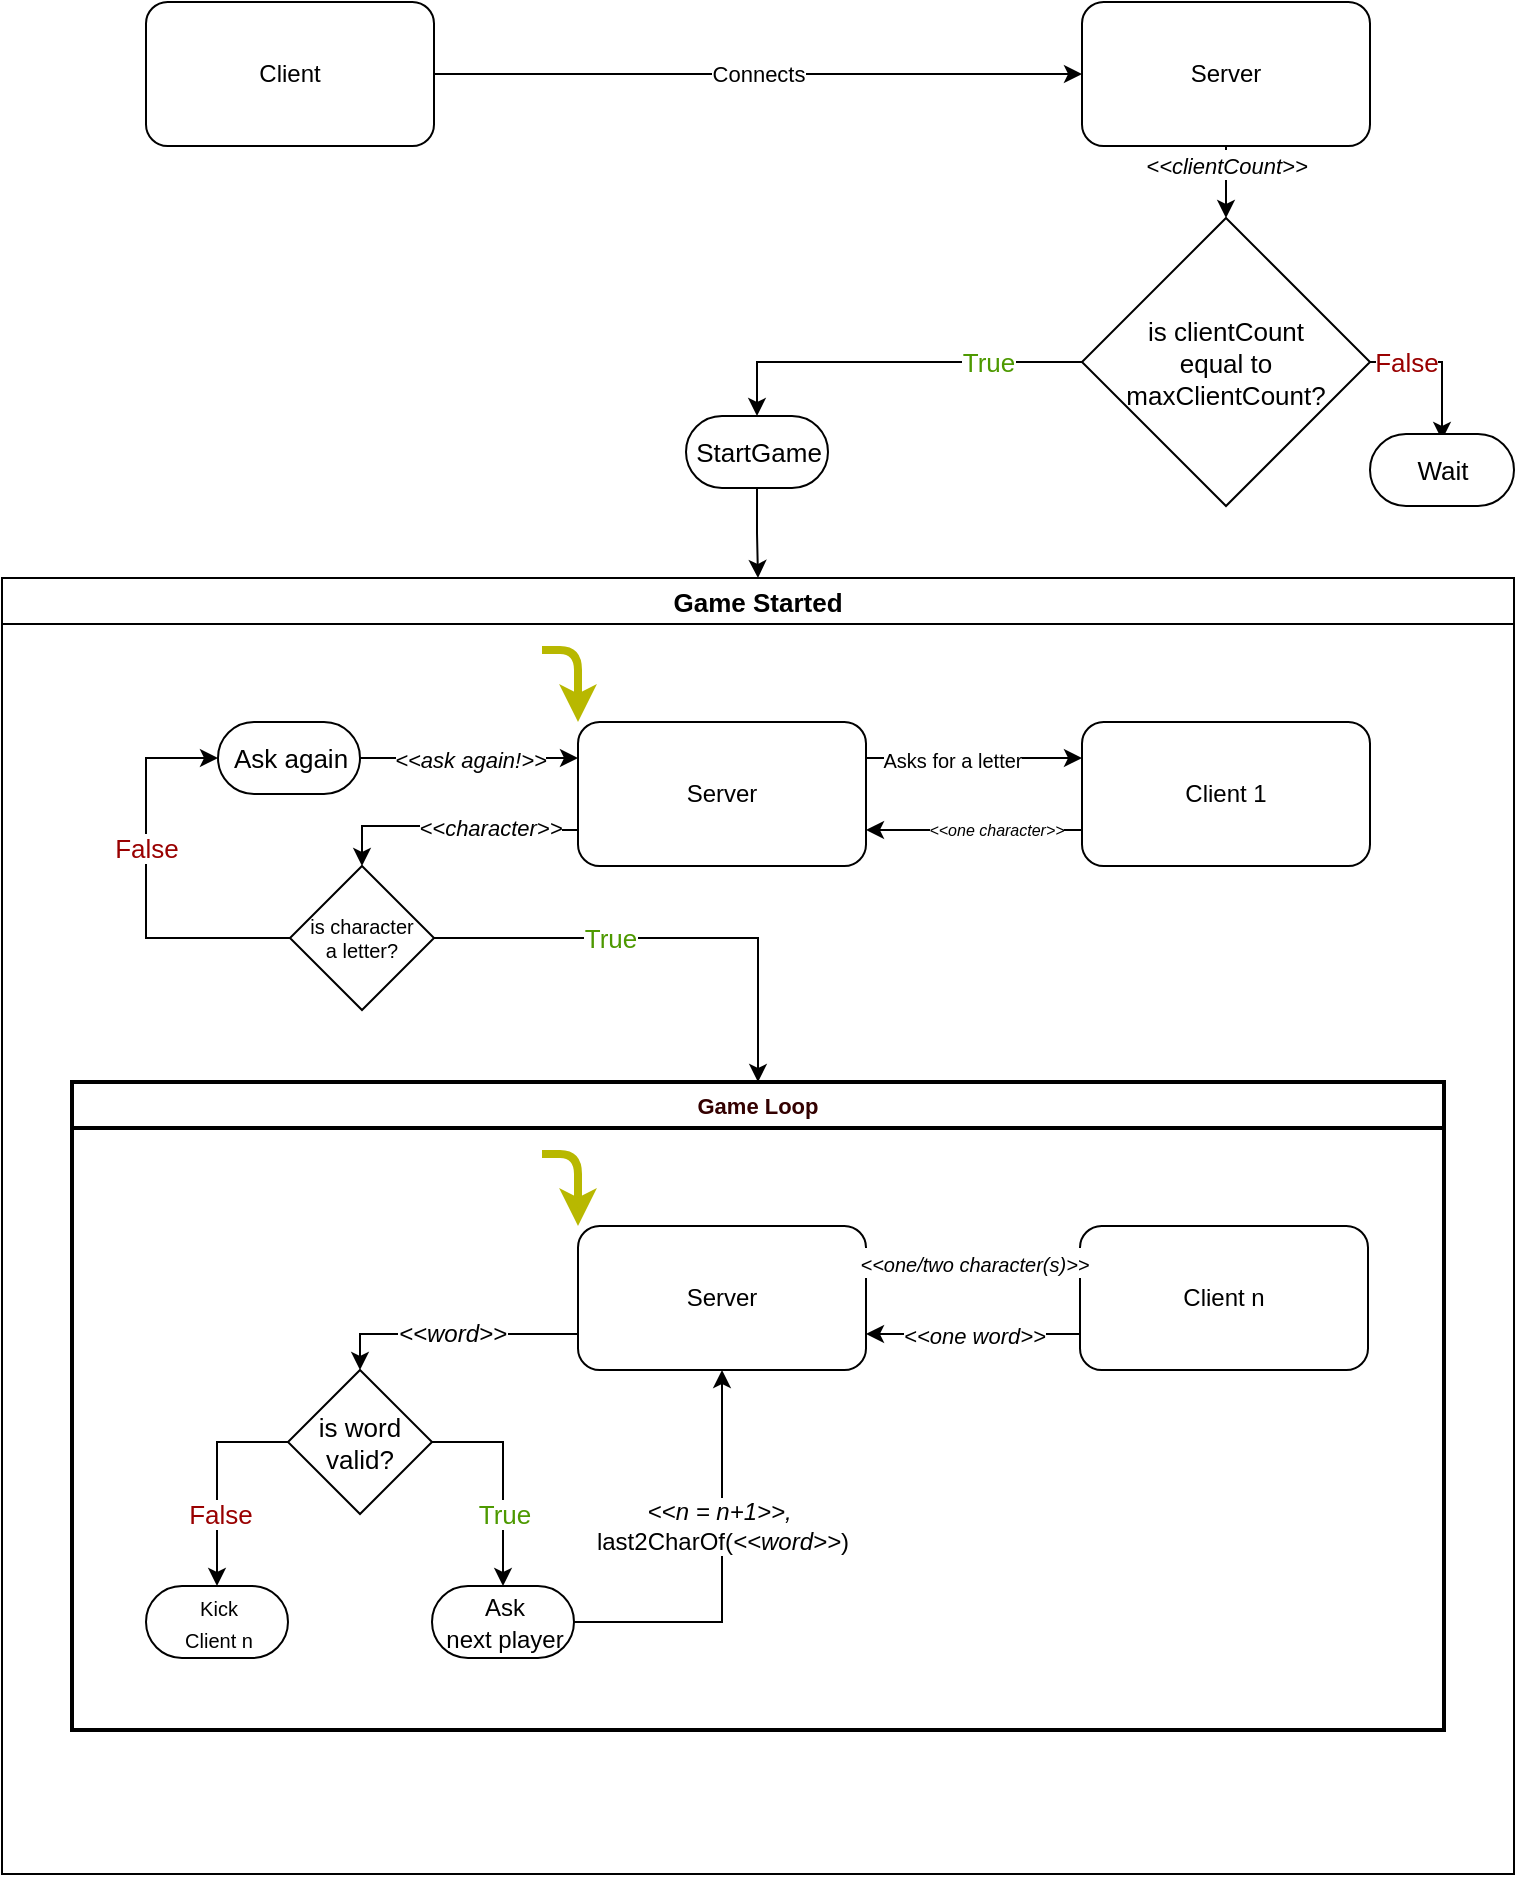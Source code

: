 <mxfile version="20.6.2" type="device"><diagram id="C5RBs43oDa-KdzZeNtuy" name="Page-1"><mxGraphModel dx="1406" dy="836" grid="1" gridSize="9" guides="1" tooltips="1" connect="1" arrows="1" fold="1" page="1" pageScale="1" pageWidth="827" pageHeight="1169" math="0" shadow="0"><root><mxCell id="WIyWlLk6GJQsqaUBKTNV-0"/><mxCell id="WIyWlLk6GJQsqaUBKTNV-1" parent="WIyWlLk6GJQsqaUBKTNV-0"/><mxCell id="1FkDiFCDUcQqPaWp4iG1-11" value="&lt;i&gt;&lt;font style=&quot;font-size: 11px;&quot;&gt;&amp;lt;&amp;lt;clientCount&amp;gt;&amp;gt;&lt;/font&gt;&lt;/i&gt;" style="edgeStyle=orthogonalEdgeStyle;rounded=0;orthogonalLoop=1;jettySize=auto;html=1;exitX=0.5;exitY=1;exitDx=0;exitDy=0;entryX=0.5;entryY=0;entryDx=0;entryDy=0;fontSize=13;" parent="WIyWlLk6GJQsqaUBKTNV-1" source="1FkDiFCDUcQqPaWp4iG1-0" target="1FkDiFCDUcQqPaWp4iG1-10" edge="1"><mxGeometry x="-0.5" relative="1" as="geometry"><mxPoint as="offset"/></mxGeometry></mxCell><mxCell id="1FkDiFCDUcQqPaWp4iG1-0" value="Server" style="rounded=1;whiteSpace=wrap;html=1;" parent="WIyWlLk6GJQsqaUBKTNV-1" vertex="1"><mxGeometry x="576" y="36" width="144" height="72" as="geometry"/></mxCell><mxCell id="1FkDiFCDUcQqPaWp4iG1-5" value="Connects" style="edgeStyle=orthogonalEdgeStyle;rounded=0;orthogonalLoop=1;jettySize=auto;html=1;exitX=1;exitY=0.5;exitDx=0;exitDy=0;entryX=0;entryY=0.5;entryDx=0;entryDy=0;" parent="WIyWlLk6GJQsqaUBKTNV-1" source="1FkDiFCDUcQqPaWp4iG1-2" target="1FkDiFCDUcQqPaWp4iG1-0" edge="1"><mxGeometry relative="1" as="geometry"/></mxCell><mxCell id="1FkDiFCDUcQqPaWp4iG1-2" value="Client" style="rounded=1;whiteSpace=wrap;html=1;" parent="WIyWlLk6GJQsqaUBKTNV-1" vertex="1"><mxGeometry x="108" y="36" width="144" height="72" as="geometry"/></mxCell><mxCell id="1FkDiFCDUcQqPaWp4iG1-16" value="False" style="edgeStyle=orthogonalEdgeStyle;rounded=0;orthogonalLoop=1;jettySize=auto;html=1;exitX=1;exitY=0.5;exitDx=0;exitDy=0;entryX=0.5;entryY=0.5;entryDx=0;entryDy=-15;entryPerimeter=0;fontSize=13;fontColor=#990000;" parent="WIyWlLk6GJQsqaUBKTNV-1" source="1FkDiFCDUcQqPaWp4iG1-10" target="1FkDiFCDUcQqPaWp4iG1-14" edge="1"><mxGeometry x="-0.52" relative="1" as="geometry"><Array as="points"><mxPoint x="756" y="216"/></Array><mxPoint as="offset"/></mxGeometry></mxCell><mxCell id="1FkDiFCDUcQqPaWp4iG1-18" value="True" style="edgeStyle=orthogonalEdgeStyle;rounded=0;orthogonalLoop=1;jettySize=auto;html=1;exitX=0;exitY=0.5;exitDx=0;exitDy=0;entryX=0.5;entryY=0.5;entryDx=0;entryDy=-18;entryPerimeter=0;fontSize=13;fontColor=#4D9900;" parent="WIyWlLk6GJQsqaUBKTNV-1" source="1FkDiFCDUcQqPaWp4iG1-10" target="1FkDiFCDUcQqPaWp4iG1-17" edge="1"><mxGeometry x="-0.502" relative="1" as="geometry"><mxPoint as="offset"/></mxGeometry></mxCell><mxCell id="1FkDiFCDUcQqPaWp4iG1-10" value="is clientCount&#10;equal to&#10;maxClientCount?" style="rhombus;fontSize=13;" parent="WIyWlLk6GJQsqaUBKTNV-1" vertex="1"><mxGeometry x="576" y="144" width="144" height="144" as="geometry"/></mxCell><mxCell id="1FkDiFCDUcQqPaWp4iG1-14" value="Wait" style="html=1;dashed=0;whitespace=wrap;shape=mxgraph.dfd.start;fontSize=13;" parent="WIyWlLk6GJQsqaUBKTNV-1" vertex="1"><mxGeometry x="720" y="252" width="72" height="36" as="geometry"/></mxCell><mxCell id="1FkDiFCDUcQqPaWp4iG1-87" style="edgeStyle=orthogonalEdgeStyle;rounded=0;orthogonalLoop=1;jettySize=auto;html=1;exitX=0.5;exitY=0.5;exitDx=0;exitDy=18;exitPerimeter=0;entryX=0.5;entryY=0;entryDx=0;entryDy=0;fontSize=10;startArrow=none;startFill=0;endArrow=classic;endFill=1;" parent="WIyWlLk6GJQsqaUBKTNV-1" source="1FkDiFCDUcQqPaWp4iG1-17" target="1FkDiFCDUcQqPaWp4iG1-33" edge="1"><mxGeometry relative="1" as="geometry"/></mxCell><mxCell id="1FkDiFCDUcQqPaWp4iG1-17" value="StartGame" style="html=1;dashed=0;whitespace=wrap;shape=mxgraph.dfd.start;fontSize=13;" parent="WIyWlLk6GJQsqaUBKTNV-1" vertex="1"><mxGeometry x="378" y="243" width="71" height="36" as="geometry"/></mxCell><mxCell id="1FkDiFCDUcQqPaWp4iG1-33" value="Game Started" style="swimlane;fontSize=13;" parent="WIyWlLk6GJQsqaUBKTNV-1" vertex="1"><mxGeometry x="36" y="324" width="756" height="648" as="geometry"/></mxCell><mxCell id="1FkDiFCDUcQqPaWp4iG1-44" value="&lt;font style=&quot;font-size: 8px;&quot;&gt;&lt;i style=&quot;font-size: 8px;&quot;&gt;&amp;lt;&amp;lt;one character&amp;gt;&amp;gt;&lt;/i&gt;&lt;/font&gt;" style="edgeStyle=orthogonalEdgeStyle;rounded=0;orthogonalLoop=1;jettySize=auto;html=1;exitX=0;exitY=0.75;exitDx=0;exitDy=0;entryX=1;entryY=0.75;entryDx=0;entryDy=0;fontSize=8;" parent="1FkDiFCDUcQqPaWp4iG1-33" source="1FkDiFCDUcQqPaWp4iG1-23" target="1FkDiFCDUcQqPaWp4iG1-22" edge="1"><mxGeometry x="-0.2" relative="1" as="geometry"><mxPoint as="offset"/></mxGeometry></mxCell><mxCell id="1FkDiFCDUcQqPaWp4iG1-23" value="Client 1" style="rounded=1;whiteSpace=wrap;html=1;" parent="1FkDiFCDUcQqPaWp4iG1-33" vertex="1"><mxGeometry x="540" y="72" width="144" height="72" as="geometry"/></mxCell><mxCell id="1FkDiFCDUcQqPaWp4iG1-43" value="&lt;font style=&quot;font-size: 10px;&quot;&gt;Asks for a letter&lt;/font&gt;" style="edgeStyle=orthogonalEdgeStyle;rounded=0;orthogonalLoop=1;jettySize=auto;html=1;exitX=1;exitY=0.25;exitDx=0;exitDy=0;entryX=0;entryY=0.25;entryDx=0;entryDy=0;fontSize=13;" parent="1FkDiFCDUcQqPaWp4iG1-33" source="1FkDiFCDUcQqPaWp4iG1-22" target="1FkDiFCDUcQqPaWp4iG1-23" edge="1"><mxGeometry x="-0.2" relative="1" as="geometry"><mxPoint as="offset"/></mxGeometry></mxCell><mxCell id="1FkDiFCDUcQqPaWp4iG1-58" value="&lt;font size=&quot;1&quot; style=&quot;&quot;&gt;&lt;i style=&quot;font-size: 11px;&quot;&gt;&amp;lt;&amp;lt;character&amp;gt;&amp;gt;&lt;/i&gt;&lt;/font&gt;" style="edgeStyle=orthogonalEdgeStyle;rounded=0;orthogonalLoop=1;jettySize=auto;html=1;exitX=0;exitY=0.75;exitDx=0;exitDy=0;entryX=0.5;entryY=0;entryDx=0;entryDy=0;fontSize=13;" parent="1FkDiFCDUcQqPaWp4iG1-33" source="1FkDiFCDUcQqPaWp4iG1-22" target="1FkDiFCDUcQqPaWp4iG1-26" edge="1"><mxGeometry x="-0.285" relative="1" as="geometry"><mxPoint as="offset"/></mxGeometry></mxCell><mxCell id="1FkDiFCDUcQqPaWp4iG1-22" value="Server" style="rounded=1;whiteSpace=wrap;html=1;" parent="1FkDiFCDUcQqPaWp4iG1-33" vertex="1"><mxGeometry x="288" y="72" width="144" height="72" as="geometry"/></mxCell><mxCell id="1FkDiFCDUcQqPaWp4iG1-64" style="edgeStyle=orthogonalEdgeStyle;rounded=0;orthogonalLoop=1;jettySize=auto;html=1;exitX=0;exitY=0.5;exitDx=0;exitDy=0;entryX=0;entryY=0.5;entryDx=0;entryDy=0;entryPerimeter=0;fontSize=13;fontColor=#990000;" parent="1FkDiFCDUcQqPaWp4iG1-33" source="1FkDiFCDUcQqPaWp4iG1-26" target="1FkDiFCDUcQqPaWp4iG1-61" edge="1"><mxGeometry relative="1" as="geometry"><Array as="points"><mxPoint x="72" y="180"/><mxPoint x="72" y="90"/></Array></mxGeometry></mxCell><mxCell id="1FkDiFCDUcQqPaWp4iG1-65" value="False" style="edgeLabel;html=1;align=center;verticalAlign=middle;resizable=0;points=[];fontSize=13;fontColor=#990000;" parent="1FkDiFCDUcQqPaWp4iG1-64" vertex="1" connectable="0"><mxGeometry x="0.115" y="-1" relative="1" as="geometry"><mxPoint x="-1" y="-7" as="offset"/></mxGeometry></mxCell><mxCell id="1FkDiFCDUcQqPaWp4iG1-67" value="&lt;font color=&quot;#4d9900&quot;&gt;True&lt;/font&gt;" style="edgeStyle=orthogonalEdgeStyle;rounded=0;orthogonalLoop=1;jettySize=auto;html=1;exitX=1;exitY=0.5;exitDx=0;exitDy=0;entryX=0.5;entryY=0;entryDx=0;entryDy=0;fontSize=13;" parent="1FkDiFCDUcQqPaWp4iG1-33" source="1FkDiFCDUcQqPaWp4iG1-26" target="1FkDiFCDUcQqPaWp4iG1-115" edge="1"><mxGeometry x="-0.251" relative="1" as="geometry"><Array as="points"><mxPoint x="378" y="180"/></Array><mxPoint as="offset"/></mxGeometry></mxCell><mxCell id="1FkDiFCDUcQqPaWp4iG1-26" value="is character&#10;a letter?" style="rhombus;fontSize=10;" parent="1FkDiFCDUcQqPaWp4iG1-33" vertex="1"><mxGeometry x="144" y="144" width="72" height="72" as="geometry"/></mxCell><mxCell id="1FkDiFCDUcQqPaWp4iG1-62" value="&lt;i&gt;&lt;font style=&quot;font-size: 11px;&quot;&gt;&amp;lt;&amp;lt;ask again!&amp;gt;&amp;gt;&lt;/font&gt;&lt;/i&gt;" style="edgeStyle=orthogonalEdgeStyle;rounded=0;orthogonalLoop=1;jettySize=auto;html=1;exitX=1;exitY=0.5;exitDx=0;exitDy=0;exitPerimeter=0;entryX=0;entryY=0.25;entryDx=0;entryDy=0;fontSize=13;" parent="1FkDiFCDUcQqPaWp4iG1-33" source="1FkDiFCDUcQqPaWp4iG1-61" target="1FkDiFCDUcQqPaWp4iG1-22" edge="1"><mxGeometry relative="1" as="geometry"/></mxCell><mxCell id="1FkDiFCDUcQqPaWp4iG1-61" value="Ask again" style="html=1;dashed=0;whitespace=wrap;shape=mxgraph.dfd.start;fontSize=13;" parent="1FkDiFCDUcQqPaWp4iG1-33" vertex="1"><mxGeometry x="108" y="72" width="71" height="36" as="geometry"/></mxCell><mxCell id="1FkDiFCDUcQqPaWp4iG1-115" value="Game Loop" style="swimlane;fontSize=11;fontColor=#330000;strokeWidth=2;" parent="1FkDiFCDUcQqPaWp4iG1-33" vertex="1"><mxGeometry x="35" y="252" width="686" height="324" as="geometry"/></mxCell><mxCell id="1FkDiFCDUcQqPaWp4iG1-51" value="Client n" style="rounded=1;whiteSpace=wrap;html=1;" parent="1FkDiFCDUcQqPaWp4iG1-115" vertex="1"><mxGeometry x="504" y="72" width="144" height="72" as="geometry"/></mxCell><mxCell id="1FkDiFCDUcQqPaWp4iG1-66" value="Server" style="rounded=1;whiteSpace=wrap;html=1;" parent="1FkDiFCDUcQqPaWp4iG1-115" vertex="1"><mxGeometry x="253" y="72" width="144" height="72" as="geometry"/></mxCell><mxCell id="1FkDiFCDUcQqPaWp4iG1-68" value="&lt;font style=&quot;font-size: 10px;&quot;&gt;&lt;i&gt;&amp;lt;&amp;lt;one/two character(s)&amp;gt;&amp;gt;&lt;/i&gt;&lt;/font&gt;" style="edgeStyle=orthogonalEdgeStyle;rounded=0;orthogonalLoop=1;jettySize=auto;html=1;exitX=1;exitY=0.25;exitDx=0;exitDy=0;entryX=0;entryY=0.25;entryDx=0;entryDy=0;fontSize=13;" parent="1FkDiFCDUcQqPaWp4iG1-115" source="1FkDiFCDUcQqPaWp4iG1-66" target="1FkDiFCDUcQqPaWp4iG1-51" edge="1"><mxGeometry relative="1" as="geometry"/></mxCell><mxCell id="1FkDiFCDUcQqPaWp4iG1-69" value="&lt;font style=&quot;font-size: 11px;&quot;&gt;&lt;i&gt;&amp;lt;&amp;lt;one word&amp;gt;&amp;gt;&lt;/i&gt;&lt;/font&gt;" style="edgeStyle=orthogonalEdgeStyle;rounded=0;orthogonalLoop=1;jettySize=auto;html=1;exitX=0;exitY=0.75;exitDx=0;exitDy=0;entryX=1;entryY=0.75;entryDx=0;entryDy=0;fontSize=13;" parent="1FkDiFCDUcQqPaWp4iG1-115" source="1FkDiFCDUcQqPaWp4iG1-51" target="1FkDiFCDUcQqPaWp4iG1-66" edge="1"><mxGeometry relative="1" as="geometry"/></mxCell><mxCell id="1FkDiFCDUcQqPaWp4iG1-72" value="is word &#10;valid?" style="rhombus;fontSize=13;" parent="1FkDiFCDUcQqPaWp4iG1-115" vertex="1"><mxGeometry x="108" y="144" width="72" height="72" as="geometry"/></mxCell><mxCell id="1FkDiFCDUcQqPaWp4iG1-73" value="&lt;font style=&quot;font-size: 12px;&quot;&gt;&lt;i&gt;&amp;lt;&amp;lt;word&amp;gt;&amp;gt;&lt;/i&gt;&lt;/font&gt;" style="edgeStyle=orthogonalEdgeStyle;rounded=0;orthogonalLoop=1;jettySize=auto;html=1;exitX=0;exitY=0.75;exitDx=0;exitDy=0;entryX=0.5;entryY=0;entryDx=0;entryDy=0;fontSize=10;startArrow=none;startFill=0;endArrow=classic;endFill=1;" parent="1FkDiFCDUcQqPaWp4iG1-115" source="1FkDiFCDUcQqPaWp4iG1-66" target="1FkDiFCDUcQqPaWp4iG1-72" edge="1"><mxGeometry relative="1" as="geometry"><Array as="points"><mxPoint x="144" y="126"/></Array></mxGeometry></mxCell><mxCell id="1FkDiFCDUcQqPaWp4iG1-84" value="&lt;font style=&quot;font-size: 10px;&quot;&gt;Kick&lt;br&gt;Client n&lt;/font&gt;" style="html=1;dashed=0;whitespace=wrap;shape=mxgraph.dfd.start;fontSize=13;" parent="1FkDiFCDUcQqPaWp4iG1-115" vertex="1"><mxGeometry x="37" y="252" width="71" height="36" as="geometry"/></mxCell><mxCell id="1FkDiFCDUcQqPaWp4iG1-86" value="False" style="edgeStyle=orthogonalEdgeStyle;rounded=0;orthogonalLoop=1;jettySize=auto;html=1;exitX=0;exitY=0.5;exitDx=0;exitDy=0;entryX=0.5;entryY=0.5;entryDx=0;entryDy=-18;entryPerimeter=0;fontSize=13;startArrow=none;startFill=0;endArrow=classic;endFill=1;fontColor=#990000;" parent="1FkDiFCDUcQqPaWp4iG1-115" source="1FkDiFCDUcQqPaWp4iG1-72" target="1FkDiFCDUcQqPaWp4iG1-84" edge="1"><mxGeometry x="0.33" y="1" relative="1" as="geometry"><Array as="points"><mxPoint x="72" y="180"/></Array><mxPoint as="offset"/></mxGeometry></mxCell><mxCell id="1FkDiFCDUcQqPaWp4iG1-110" value="&lt;font style=&quot;font-size: 12px;&quot;&gt;Ask &lt;br&gt;next player&lt;/font&gt;" style="html=1;dashed=0;whitespace=wrap;shape=mxgraph.dfd.start;fontSize=13;" parent="1FkDiFCDUcQqPaWp4iG1-115" vertex="1"><mxGeometry x="180" y="252" width="71" height="36" as="geometry"/></mxCell><mxCell id="1FkDiFCDUcQqPaWp4iG1-112" style="edgeStyle=orthogonalEdgeStyle;rounded=0;orthogonalLoop=1;jettySize=auto;html=1;exitX=1;exitY=0.5;exitDx=0;exitDy=0;exitPerimeter=0;entryX=0.5;entryY=1;entryDx=0;entryDy=0;fontSize=10;startArrow=none;startFill=0;endArrow=classic;endFill=1;" parent="1FkDiFCDUcQqPaWp4iG1-115" source="1FkDiFCDUcQqPaWp4iG1-110" target="1FkDiFCDUcQqPaWp4iG1-66" edge="1"><mxGeometry relative="1" as="geometry"/></mxCell><mxCell id="1FkDiFCDUcQqPaWp4iG1-114" value="&lt;i&gt;&amp;lt;&amp;lt;n = n+1&amp;gt;&amp;gt;,&amp;nbsp;&lt;/i&gt;&lt;br&gt;last2CharOf(&lt;i&gt;&amp;lt;&amp;lt;word&amp;gt;&amp;gt;&lt;/i&gt;)" style="edgeLabel;html=1;align=center;verticalAlign=middle;resizable=0;points=[];fontSize=12;" parent="1FkDiFCDUcQqPaWp4iG1-112" vertex="1" connectable="0"><mxGeometry x="0.226" y="1" relative="1" as="geometry"><mxPoint x="1" as="offset"/></mxGeometry></mxCell><mxCell id="1FkDiFCDUcQqPaWp4iG1-113" value="True" style="edgeStyle=orthogonalEdgeStyle;rounded=0;orthogonalLoop=1;jettySize=auto;html=1;exitX=1;exitY=0.5;exitDx=0;exitDy=0;entryX=0.5;entryY=0.5;entryDx=0;entryDy=-18;entryPerimeter=0;fontSize=13;startArrow=none;startFill=0;endArrow=classic;endFill=1;fontColor=#4D9900;" parent="1FkDiFCDUcQqPaWp4iG1-115" source="1FkDiFCDUcQqPaWp4iG1-72" target="1FkDiFCDUcQqPaWp4iG1-110" edge="1"><mxGeometry x="0.33" relative="1" as="geometry"><mxPoint as="offset"/></mxGeometry></mxCell><mxCell id="1FkDiFCDUcQqPaWp4iG1-123" style="edgeStyle=orthogonalEdgeStyle;rounded=1;orthogonalLoop=1;jettySize=auto;html=1;exitX=0;exitY=0;exitDx=0;exitDy=0;labelBackgroundColor=#CCCC00;strokeColor=#B8B800;strokeWidth=4;fontSize=8;fontColor=#330000;startArrow=classic;startFill=1;endArrow=none;endFill=0;" parent="WIyWlLk6GJQsqaUBKTNV-1" source="1FkDiFCDUcQqPaWp4iG1-66" edge="1"><mxGeometry relative="1" as="geometry"><mxPoint x="306" y="612" as="targetPoint"/><Array as="points"><mxPoint x="324" y="612"/></Array></mxGeometry></mxCell><mxCell id="1FkDiFCDUcQqPaWp4iG1-125" style="edgeStyle=orthogonalEdgeStyle;rounded=1;orthogonalLoop=1;jettySize=auto;html=1;exitX=0;exitY=0;exitDx=0;exitDy=0;labelBackgroundColor=#CCCC00;strokeColor=#B8B800;strokeWidth=4;fontSize=8;fontColor=#330000;startArrow=classic;startFill=1;endArrow=none;endFill=0;" parent="WIyWlLk6GJQsqaUBKTNV-1" source="1FkDiFCDUcQqPaWp4iG1-22" edge="1"><mxGeometry relative="1" as="geometry"><mxPoint x="306.0" y="360" as="targetPoint"/><Array as="points"><mxPoint x="324" y="360"/></Array></mxGeometry></mxCell></root></mxGraphModel></diagram></mxfile>